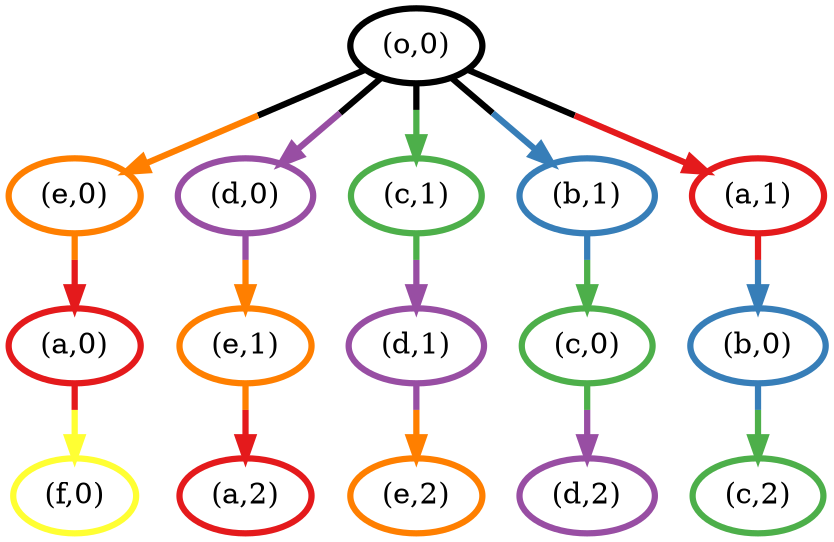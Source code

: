 digraph G {
	15 [penwidth=3,colorscheme=set19,color=-181937953,label="(o,0)"]
	14 [penwidth=3,colorscheme=set19,color=1,label="(a,2)"]
	13 [penwidth=3,colorscheme=set19,color=5,label="(e,0)"]
	12 [penwidth=3,colorscheme=set19,color=5,label="(e,2)"]
	11 [penwidth=3,colorscheme=set19,color=5,label="(e,1)"]
	10 [penwidth=3,colorscheme=set19,color=4,label="(d,0)"]
	9 [penwidth=3,colorscheme=set19,color=4,label="(d,1)"]
	8 [penwidth=3,colorscheme=set19,color=3,label="(c,1)"]
	7 [penwidth=3,colorscheme=set19,color=4,label="(d,2)"]
	6 [penwidth=3,colorscheme=set19,color=3,label="(c,0)"]
	5 [penwidth=3,colorscheme=set19,color=2,label="(b,1)"]
	4 [penwidth=3,colorscheme=set19,color=3,label="(c,2)"]
	3 [penwidth=3,colorscheme=set19,color=2,label="(b,0)"]
	2 [penwidth=3,colorscheme=set19,color=1,label="(a,1)"]
	1 [penwidth=3,colorscheme=set19,color=6,label="(f,0)"]
	0 [penwidth=3,colorscheme=set19,color=1,label="(a,0)"]
	15 -> 13 [penwidth=3,colorscheme=set19,color="-181937953;0.5:5"]
	15 -> 10 [penwidth=3,colorscheme=set19,color="-181937953;0.5:4"]
	15 -> 8 [penwidth=3,colorscheme=set19,color="-181937953;0.5:3"]
	15 -> 5 [penwidth=3,colorscheme=set19,color="-181937953;0.5:2"]
	15 -> 2 [penwidth=3,colorscheme=set19,color="-181937953;0.5:1"]
	13 -> 0 [penwidth=3,colorscheme=set19,color="5;0.5:1"]
	11 -> 14 [penwidth=3,colorscheme=set19,color="5;0.5:1"]
	10 -> 11 [penwidth=3,colorscheme=set19,color="4;0.5:5"]
	9 -> 12 [penwidth=3,colorscheme=set19,color="4;0.5:5"]
	8 -> 9 [penwidth=3,colorscheme=set19,color="3;0.5:4"]
	6 -> 7 [penwidth=3,colorscheme=set19,color="3;0.5:4"]
	5 -> 6 [penwidth=3,colorscheme=set19,color="2;0.5:3"]
	3 -> 4 [penwidth=3,colorscheme=set19,color="2;0.5:3"]
	2 -> 3 [penwidth=3,colorscheme=set19,color="1;0.5:2"]
	0 -> 1 [penwidth=3,colorscheme=set19,color="1;0.5:6"]
}